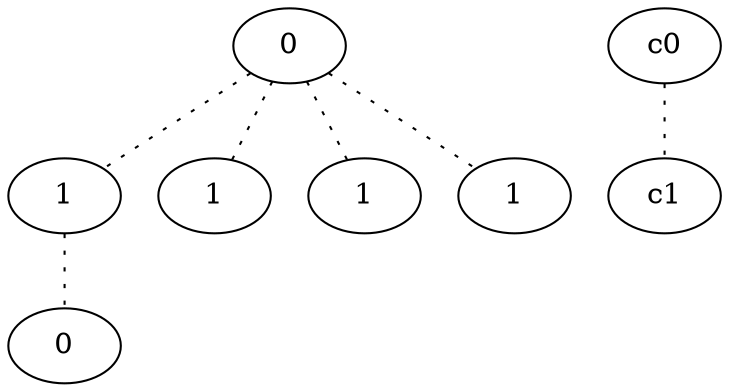 graph {
a0[label=0];
a1[label=1];
a2[label=0];
a3[label=1];
a4[label=1];
a5[label=1];
a0 -- a1 [style=dotted];
a0 -- a3 [style=dotted];
a0 -- a4 [style=dotted];
a0 -- a5 [style=dotted];
a1 -- a2 [style=dotted];
c0 -- c1 [style=dotted];
}
